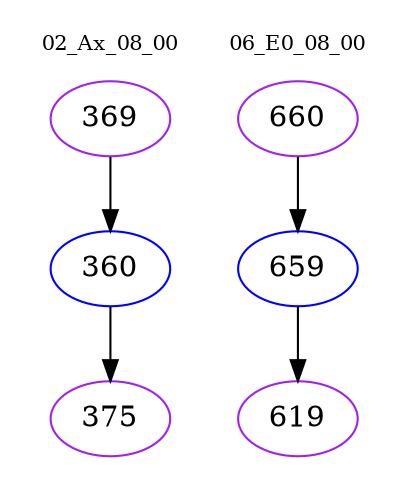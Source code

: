 digraph{
subgraph cluster_0 {
color = white
label = "02_Ax_08_00";
fontsize=10;
T0_369 [label="369", color="purple"]
T0_369 -> T0_360 [color="black"]
T0_360 [label="360", color="blue"]
T0_360 -> T0_375 [color="black"]
T0_375 [label="375", color="purple"]
}
subgraph cluster_1 {
color = white
label = "06_E0_08_00";
fontsize=10;
T1_660 [label="660", color="purple"]
T1_660 -> T1_659 [color="black"]
T1_659 [label="659", color="blue"]
T1_659 -> T1_619 [color="black"]
T1_619 [label="619", color="purple"]
}
}
